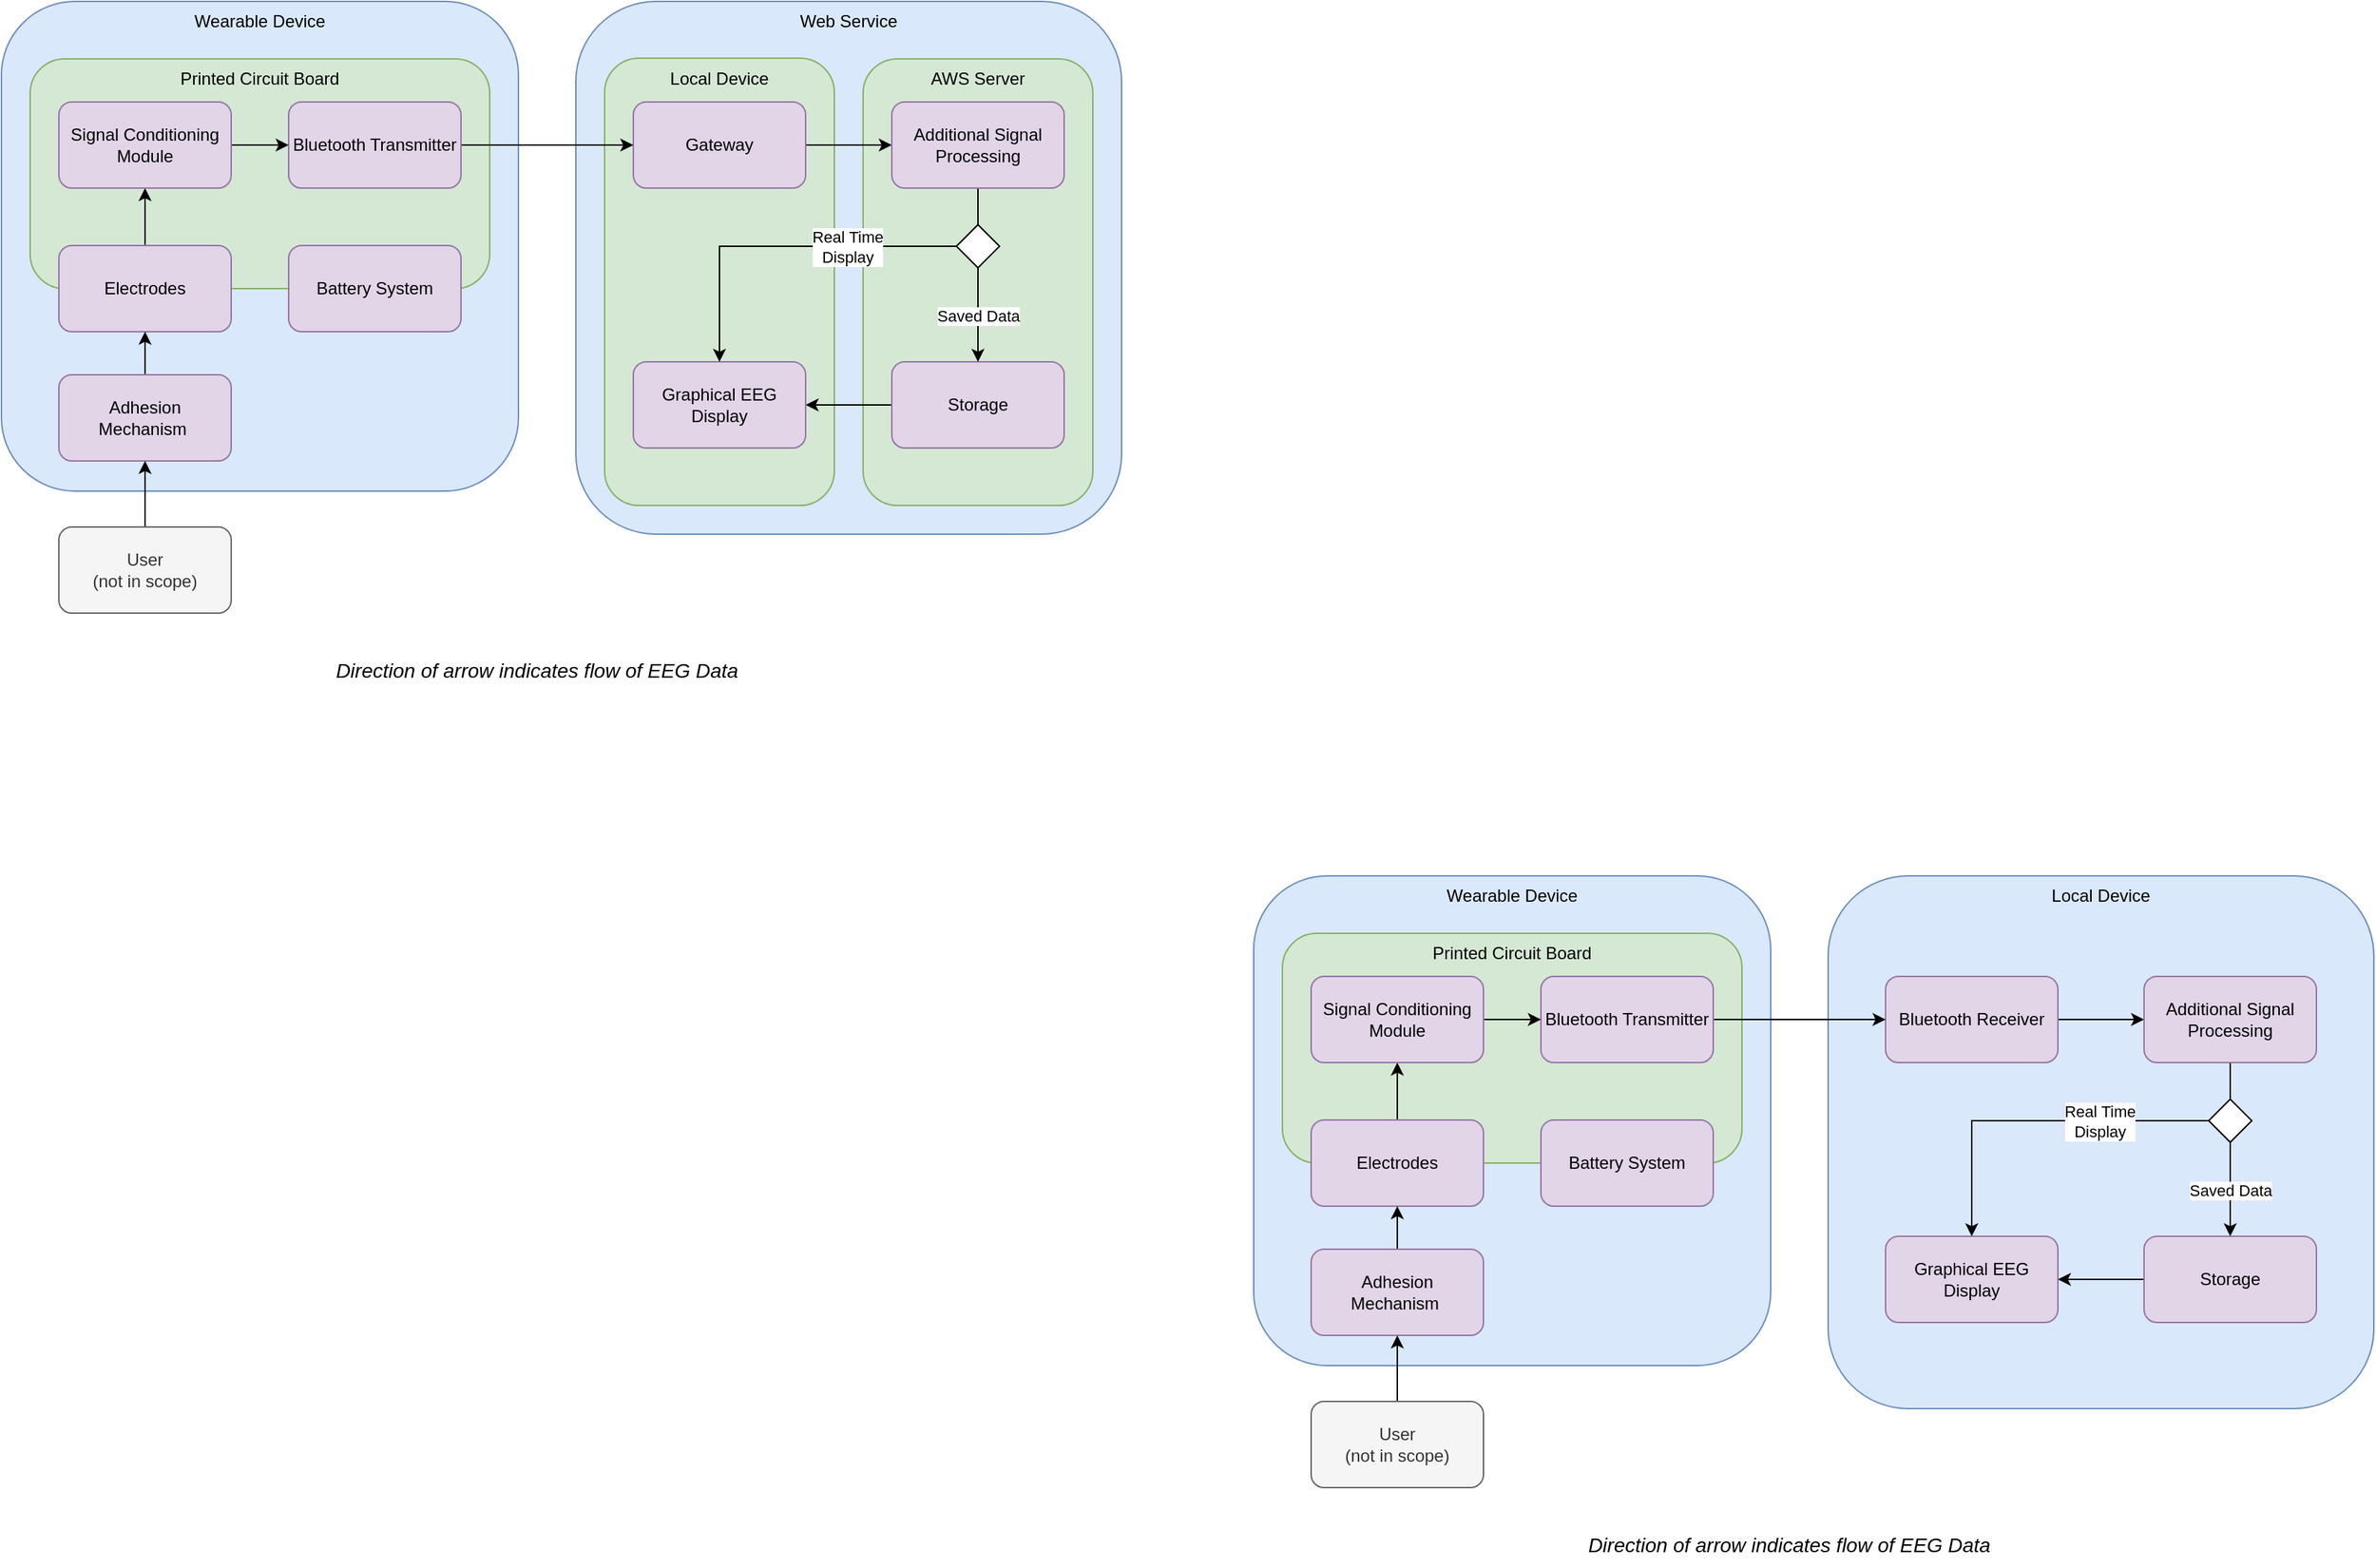 <mxfile version="23.1.2" type="github">
  <diagram name="Page-1" id="90a13364-a465-7bf4-72fc-28e22215d7a0">
    <mxGraphModel dx="1518" dy="666" grid="0" gridSize="10" guides="1" tooltips="1" connect="1" arrows="1" fold="1" page="1" pageScale="1.5" pageWidth="1169" pageHeight="826" background="none" math="0" shadow="0">
      <root>
        <mxCell id="0" style=";html=1;" />
        <mxCell id="1" style=";html=1;" parent="0" />
        <mxCell id="5r-JWKK5CV_Yb31bxAMr-4" value="Web Service" style="rounded=1;whiteSpace=wrap;html=1;verticalAlign=top;fillColor=#dae8fc;strokeColor=#6c8ebf;" parent="1" vertex="1">
          <mxGeometry x="413" y="10" width="380" height="371" as="geometry" />
        </mxCell>
        <mxCell id="s0mcBkMtOpM20F1sE7we-36" value="Local Device" style="rounded=1;whiteSpace=wrap;html=1;verticalAlign=top;fillColor=#d5e8d4;strokeColor=#82b366;" parent="1" vertex="1">
          <mxGeometry x="433" y="49.5" width="160" height="311.5" as="geometry" />
        </mxCell>
        <mxCell id="s0mcBkMtOpM20F1sE7we-3" value="AWS Server" style="rounded=1;whiteSpace=wrap;html=1;verticalAlign=top;fillColor=#d5e8d4;strokeColor=#82b366;" parent="1" vertex="1">
          <mxGeometry x="613" y="50" width="160" height="311" as="geometry" />
        </mxCell>
        <mxCell id="5r-JWKK5CV_Yb31bxAMr-5" value="Wearable Device" style="rounded=1;whiteSpace=wrap;html=1;verticalAlign=top;fillColor=#dae8fc;strokeColor=#6c8ebf;" parent="1" vertex="1">
          <mxGeometry x="13" y="10" width="360" height="341" as="geometry" />
        </mxCell>
        <mxCell id="s0mcBkMtOpM20F1sE7we-46" style="edgeStyle=orthogonalEdgeStyle;rounded=0;orthogonalLoop=1;jettySize=auto;html=1;exitX=1;exitY=0.5;exitDx=0;exitDy=0;" parent="1" source="5r-JWKK5CV_Yb31bxAMr-7" target="s0mcBkMtOpM20F1sE7we-7" edge="1">
          <mxGeometry relative="1" as="geometry" />
        </mxCell>
        <mxCell id="5r-JWKK5CV_Yb31bxAMr-7" value="Gateway" style="rounded=1;whiteSpace=wrap;html=1;fillColor=#e1d5e7;strokeColor=#9673a6;" parent="1" vertex="1">
          <mxGeometry x="453" y="80" width="120" height="60" as="geometry" />
        </mxCell>
        <mxCell id="5r-JWKK5CV_Yb31bxAMr-10" value="Printed Circuit Board" style="rounded=1;whiteSpace=wrap;html=1;verticalAlign=top;fillColor=#d5e8d4;strokeColor=#82b366;" parent="1" vertex="1">
          <mxGeometry x="33" y="50" width="320" height="160" as="geometry" />
        </mxCell>
        <mxCell id="1qzy-Yd8pGGh6T-r17fT-1" style="edgeStyle=orthogonalEdgeStyle;rounded=0;orthogonalLoop=1;jettySize=auto;html=1;exitX=1;exitY=0.5;exitDx=0;exitDy=0;entryX=0;entryY=0.5;entryDx=0;entryDy=0;" parent="1" source="5r-JWKK5CV_Yb31bxAMr-12" target="5r-JWKK5CV_Yb31bxAMr-7" edge="1">
          <mxGeometry relative="1" as="geometry" />
        </mxCell>
        <mxCell id="5r-JWKK5CV_Yb31bxAMr-12" value="Bluetooth Transmitter" style="rounded=1;whiteSpace=wrap;html=1;fillColor=#e1d5e7;strokeColor=#9673a6;" parent="1" vertex="1">
          <mxGeometry x="213" y="80" width="120" height="60" as="geometry" />
        </mxCell>
        <mxCell id="5r-JWKK5CV_Yb31bxAMr-14" style="edgeStyle=orthogonalEdgeStyle;rounded=0;orthogonalLoop=1;jettySize=auto;html=1;exitX=0.5;exitY=1;exitDx=0;exitDy=0;" parent="1" source="5r-JWKK5CV_Yb31bxAMr-4" target="5r-JWKK5CV_Yb31bxAMr-4" edge="1">
          <mxGeometry relative="1" as="geometry" />
        </mxCell>
        <mxCell id="5r-JWKK5CV_Yb31bxAMr-27" style="edgeStyle=orthogonalEdgeStyle;rounded=0;orthogonalLoop=1;jettySize=auto;html=1;exitX=0.5;exitY=0;exitDx=0;exitDy=0;entryX=0.5;entryY=1;entryDx=0;entryDy=0;" parent="1" source="5r-JWKK5CV_Yb31bxAMr-16" target="5r-JWKK5CV_Yb31bxAMr-21" edge="1">
          <mxGeometry relative="1" as="geometry" />
        </mxCell>
        <mxCell id="5r-JWKK5CV_Yb31bxAMr-16" value="Electrodes" style="rounded=1;whiteSpace=wrap;html=1;fillColor=#e1d5e7;strokeColor=#9673a6;" parent="1" vertex="1">
          <mxGeometry x="53" y="180" width="120" height="60" as="geometry" />
        </mxCell>
        <mxCell id="5r-JWKK5CV_Yb31bxAMr-26" style="edgeStyle=orthogonalEdgeStyle;rounded=0;orthogonalLoop=1;jettySize=auto;html=1;exitX=0.5;exitY=0;exitDx=0;exitDy=0;" parent="1" source="5r-JWKK5CV_Yb31bxAMr-19" target="5r-JWKK5CV_Yb31bxAMr-16" edge="1">
          <mxGeometry relative="1" as="geometry" />
        </mxCell>
        <mxCell id="5r-JWKK5CV_Yb31bxAMr-19" value="Adhesion Mechanism&amp;nbsp;" style="rounded=1;whiteSpace=wrap;html=1;fillColor=#e1d5e7;strokeColor=#9673a6;" parent="1" vertex="1">
          <mxGeometry x="53" y="270" width="120" height="60" as="geometry" />
        </mxCell>
        <mxCell id="5r-JWKK5CV_Yb31bxAMr-20" value="Battery System" style="rounded=1;whiteSpace=wrap;html=1;fillColor=#e1d5e7;strokeColor=#9673a6;" parent="1" vertex="1">
          <mxGeometry x="213" y="180" width="120" height="60" as="geometry" />
        </mxCell>
        <mxCell id="s0mcBkMtOpM20F1sE7we-5" style="edgeStyle=orthogonalEdgeStyle;rounded=0;orthogonalLoop=1;jettySize=auto;html=1;exitX=1;exitY=0.5;exitDx=0;exitDy=0;entryX=0;entryY=0.5;entryDx=0;entryDy=0;" parent="1" source="5r-JWKK5CV_Yb31bxAMr-21" target="5r-JWKK5CV_Yb31bxAMr-12" edge="1">
          <mxGeometry relative="1" as="geometry" />
        </mxCell>
        <mxCell id="5r-JWKK5CV_Yb31bxAMr-21" value="Signal Conditioning Module" style="rounded=1;whiteSpace=wrap;html=1;fillColor=#e1d5e7;strokeColor=#9673a6;" parent="1" vertex="1">
          <mxGeometry x="53" y="80" width="120" height="60" as="geometry" />
        </mxCell>
        <mxCell id="5r-JWKK5CV_Yb31bxAMr-22" value="&lt;i&gt;&lt;font style=&quot;font-size: 14px;&quot;&gt;Direction of arrow indicates flow of EEG Data&lt;/font&gt;&lt;/i&gt;" style="text;html=1;strokeColor=none;fillColor=none;align=center;verticalAlign=middle;whiteSpace=wrap;rounded=0;" parent="1" vertex="1">
          <mxGeometry x="233" y="461" width="306" height="30" as="geometry" />
        </mxCell>
        <mxCell id="s0mcBkMtOpM20F1sE7we-47" style="edgeStyle=orthogonalEdgeStyle;rounded=0;orthogonalLoop=1;jettySize=auto;html=1;exitX=0.5;exitY=1;exitDx=0;exitDy=0;entryX=0.5;entryY=0;entryDx=0;entryDy=0;endArrow=none;endFill=0;" parent="1" source="s0mcBkMtOpM20F1sE7we-7" target="s0mcBkMtOpM20F1sE7we-40" edge="1">
          <mxGeometry relative="1" as="geometry" />
        </mxCell>
        <mxCell id="s0mcBkMtOpM20F1sE7we-7" value="Additional Signal Processing" style="rounded=1;whiteSpace=wrap;html=1;fillColor=#e1d5e7;strokeColor=#9673a6;" parent="1" vertex="1">
          <mxGeometry x="633" y="80" width="120" height="60" as="geometry" />
        </mxCell>
        <mxCell id="s0mcBkMtOpM20F1sE7we-35" style="edgeStyle=orthogonalEdgeStyle;rounded=0;orthogonalLoop=1;jettySize=auto;html=1;exitX=0.5;exitY=0;exitDx=0;exitDy=0;entryX=0.5;entryY=1;entryDx=0;entryDy=0;" parent="1" source="s0mcBkMtOpM20F1sE7we-11" target="5r-JWKK5CV_Yb31bxAMr-19" edge="1">
          <mxGeometry relative="1" as="geometry" />
        </mxCell>
        <mxCell id="s0mcBkMtOpM20F1sE7we-11" value="User &lt;br&gt;(not in scope)" style="rounded=1;whiteSpace=wrap;html=1;fillColor=#f5f5f5;fontColor=#333333;strokeColor=#666666;" parent="1" vertex="1">
          <mxGeometry x="53" y="376" width="120" height="60" as="geometry" />
        </mxCell>
        <mxCell id="s0mcBkMtOpM20F1sE7we-53" style="edgeStyle=orthogonalEdgeStyle;rounded=0;orthogonalLoop=1;jettySize=auto;html=1;exitX=0;exitY=0.5;exitDx=0;exitDy=0;entryX=1;entryY=0.5;entryDx=0;entryDy=0;" parent="1" source="s0mcBkMtOpM20F1sE7we-18" target="s0mcBkMtOpM20F1sE7we-20" edge="1">
          <mxGeometry relative="1" as="geometry" />
        </mxCell>
        <mxCell id="s0mcBkMtOpM20F1sE7we-18" value="Storage" style="rounded=1;whiteSpace=wrap;html=1;fillColor=#e1d5e7;strokeColor=#9673a6;" parent="1" vertex="1">
          <mxGeometry x="633" y="261" width="120" height="60" as="geometry" />
        </mxCell>
        <mxCell id="s0mcBkMtOpM20F1sE7we-20" value="Graphical EEG Display" style="rounded=1;whiteSpace=wrap;html=1;fillColor=#e1d5e7;strokeColor=#9673a6;" parent="1" vertex="1">
          <mxGeometry x="453" y="261" width="120" height="60" as="geometry" />
        </mxCell>
        <mxCell id="s0mcBkMtOpM20F1sE7we-44" value="Saved Data" style="edgeStyle=orthogonalEdgeStyle;rounded=0;orthogonalLoop=1;jettySize=auto;html=1;exitX=0.5;exitY=1;exitDx=0;exitDy=0;entryX=0.5;entryY=0;entryDx=0;entryDy=0;" parent="1" source="s0mcBkMtOpM20F1sE7we-40" target="s0mcBkMtOpM20F1sE7we-18" edge="1">
          <mxGeometry relative="1" as="geometry" />
        </mxCell>
        <mxCell id="s0mcBkMtOpM20F1sE7we-51" value="Real Time &lt;br&gt;Display" style="edgeStyle=orthogonalEdgeStyle;rounded=0;orthogonalLoop=1;jettySize=auto;html=1;exitX=0;exitY=0.5;exitDx=0;exitDy=0;entryX=0.5;entryY=0;entryDx=0;entryDy=0;" parent="1" source="s0mcBkMtOpM20F1sE7we-40" target="s0mcBkMtOpM20F1sE7we-20" edge="1">
          <mxGeometry x="-0.381" relative="1" as="geometry">
            <mxPoint as="offset" />
          </mxGeometry>
        </mxCell>
        <mxCell id="s0mcBkMtOpM20F1sE7we-40" value="" style="rhombus;whiteSpace=wrap;html=1;" parent="1" vertex="1">
          <mxGeometry x="678" y="165.5" width="30" height="30" as="geometry" />
        </mxCell>
        <mxCell id="bNOHV5SXWGn2sbGQjqZK-1" value="Local Device" style="rounded=1;whiteSpace=wrap;html=1;verticalAlign=top;fillColor=#dae8fc;strokeColor=#6c8ebf;" vertex="1" parent="1">
          <mxGeometry x="1285" y="619" width="380" height="371" as="geometry" />
        </mxCell>
        <mxCell id="bNOHV5SXWGn2sbGQjqZK-4" value="Wearable Device" style="rounded=1;whiteSpace=wrap;html=1;verticalAlign=top;fillColor=#dae8fc;strokeColor=#6c8ebf;" vertex="1" parent="1">
          <mxGeometry x="885" y="619" width="360" height="341" as="geometry" />
        </mxCell>
        <mxCell id="bNOHV5SXWGn2sbGQjqZK-5" style="edgeStyle=orthogonalEdgeStyle;rounded=0;orthogonalLoop=1;jettySize=auto;html=1;exitX=1;exitY=0.5;exitDx=0;exitDy=0;" edge="1" parent="1" source="bNOHV5SXWGn2sbGQjqZK-6" target="bNOHV5SXWGn2sbGQjqZK-20">
          <mxGeometry relative="1" as="geometry" />
        </mxCell>
        <mxCell id="bNOHV5SXWGn2sbGQjqZK-6" value="Bluetooth Receiver" style="rounded=1;whiteSpace=wrap;html=1;fillColor=#e1d5e7;strokeColor=#9673a6;" vertex="1" parent="1">
          <mxGeometry x="1325" y="689" width="120" height="60" as="geometry" />
        </mxCell>
        <mxCell id="bNOHV5SXWGn2sbGQjqZK-7" value="Printed Circuit Board" style="rounded=1;whiteSpace=wrap;html=1;verticalAlign=top;fillColor=#d5e8d4;strokeColor=#82b366;" vertex="1" parent="1">
          <mxGeometry x="905" y="659" width="320" height="160" as="geometry" />
        </mxCell>
        <mxCell id="bNOHV5SXWGn2sbGQjqZK-8" style="edgeStyle=orthogonalEdgeStyle;rounded=0;orthogonalLoop=1;jettySize=auto;html=1;exitX=1;exitY=0.5;exitDx=0;exitDy=0;entryX=0;entryY=0.5;entryDx=0;entryDy=0;" edge="1" parent="1" source="bNOHV5SXWGn2sbGQjqZK-9" target="bNOHV5SXWGn2sbGQjqZK-6">
          <mxGeometry relative="1" as="geometry" />
        </mxCell>
        <mxCell id="bNOHV5SXWGn2sbGQjqZK-9" value="Bluetooth Transmitter" style="rounded=1;whiteSpace=wrap;html=1;fillColor=#e1d5e7;strokeColor=#9673a6;" vertex="1" parent="1">
          <mxGeometry x="1085" y="689" width="120" height="60" as="geometry" />
        </mxCell>
        <mxCell id="bNOHV5SXWGn2sbGQjqZK-10" style="edgeStyle=orthogonalEdgeStyle;rounded=0;orthogonalLoop=1;jettySize=auto;html=1;exitX=0.5;exitY=1;exitDx=0;exitDy=0;" edge="1" parent="1" source="bNOHV5SXWGn2sbGQjqZK-1" target="bNOHV5SXWGn2sbGQjqZK-1">
          <mxGeometry relative="1" as="geometry" />
        </mxCell>
        <mxCell id="bNOHV5SXWGn2sbGQjqZK-11" style="edgeStyle=orthogonalEdgeStyle;rounded=0;orthogonalLoop=1;jettySize=auto;html=1;exitX=0.5;exitY=0;exitDx=0;exitDy=0;entryX=0.5;entryY=1;entryDx=0;entryDy=0;" edge="1" parent="1" source="bNOHV5SXWGn2sbGQjqZK-12" target="bNOHV5SXWGn2sbGQjqZK-17">
          <mxGeometry relative="1" as="geometry" />
        </mxCell>
        <mxCell id="bNOHV5SXWGn2sbGQjqZK-12" value="Electrodes" style="rounded=1;whiteSpace=wrap;html=1;fillColor=#e1d5e7;strokeColor=#9673a6;" vertex="1" parent="1">
          <mxGeometry x="925" y="789" width="120" height="60" as="geometry" />
        </mxCell>
        <mxCell id="bNOHV5SXWGn2sbGQjqZK-13" style="edgeStyle=orthogonalEdgeStyle;rounded=0;orthogonalLoop=1;jettySize=auto;html=1;exitX=0.5;exitY=0;exitDx=0;exitDy=0;" edge="1" parent="1" source="bNOHV5SXWGn2sbGQjqZK-14" target="bNOHV5SXWGn2sbGQjqZK-12">
          <mxGeometry relative="1" as="geometry" />
        </mxCell>
        <mxCell id="bNOHV5SXWGn2sbGQjqZK-14" value="Adhesion Mechanism&amp;nbsp;" style="rounded=1;whiteSpace=wrap;html=1;fillColor=#e1d5e7;strokeColor=#9673a6;" vertex="1" parent="1">
          <mxGeometry x="925" y="879" width="120" height="60" as="geometry" />
        </mxCell>
        <mxCell id="bNOHV5SXWGn2sbGQjqZK-15" value="Battery System" style="rounded=1;whiteSpace=wrap;html=1;fillColor=#e1d5e7;strokeColor=#9673a6;" vertex="1" parent="1">
          <mxGeometry x="1085" y="789" width="120" height="60" as="geometry" />
        </mxCell>
        <mxCell id="bNOHV5SXWGn2sbGQjqZK-16" style="edgeStyle=orthogonalEdgeStyle;rounded=0;orthogonalLoop=1;jettySize=auto;html=1;exitX=1;exitY=0.5;exitDx=0;exitDy=0;entryX=0;entryY=0.5;entryDx=0;entryDy=0;" edge="1" parent="1" source="bNOHV5SXWGn2sbGQjqZK-17" target="bNOHV5SXWGn2sbGQjqZK-9">
          <mxGeometry relative="1" as="geometry" />
        </mxCell>
        <mxCell id="bNOHV5SXWGn2sbGQjqZK-17" value="Signal Conditioning Module" style="rounded=1;whiteSpace=wrap;html=1;fillColor=#e1d5e7;strokeColor=#9673a6;" vertex="1" parent="1">
          <mxGeometry x="925" y="689" width="120" height="60" as="geometry" />
        </mxCell>
        <mxCell id="bNOHV5SXWGn2sbGQjqZK-18" value="&lt;i&gt;&lt;font style=&quot;font-size: 14px;&quot;&gt;Direction of arrow indicates flow of EEG Data&lt;/font&gt;&lt;/i&gt;" style="text;html=1;strokeColor=none;fillColor=none;align=center;verticalAlign=middle;whiteSpace=wrap;rounded=0;" vertex="1" parent="1">
          <mxGeometry x="1105" y="1070" width="306" height="30" as="geometry" />
        </mxCell>
        <mxCell id="bNOHV5SXWGn2sbGQjqZK-19" style="edgeStyle=orthogonalEdgeStyle;rounded=0;orthogonalLoop=1;jettySize=auto;html=1;exitX=0.5;exitY=1;exitDx=0;exitDy=0;entryX=0.5;entryY=0;entryDx=0;entryDy=0;endArrow=none;endFill=0;" edge="1" parent="1" source="bNOHV5SXWGn2sbGQjqZK-20" target="bNOHV5SXWGn2sbGQjqZK-28">
          <mxGeometry relative="1" as="geometry" />
        </mxCell>
        <mxCell id="bNOHV5SXWGn2sbGQjqZK-20" value="Additional Signal Processing" style="rounded=1;whiteSpace=wrap;html=1;fillColor=#e1d5e7;strokeColor=#9673a6;" vertex="1" parent="1">
          <mxGeometry x="1505" y="689" width="120" height="60" as="geometry" />
        </mxCell>
        <mxCell id="bNOHV5SXWGn2sbGQjqZK-21" style="edgeStyle=orthogonalEdgeStyle;rounded=0;orthogonalLoop=1;jettySize=auto;html=1;exitX=0.5;exitY=0;exitDx=0;exitDy=0;entryX=0.5;entryY=1;entryDx=0;entryDy=0;" edge="1" parent="1" source="bNOHV5SXWGn2sbGQjqZK-22" target="bNOHV5SXWGn2sbGQjqZK-14">
          <mxGeometry relative="1" as="geometry" />
        </mxCell>
        <mxCell id="bNOHV5SXWGn2sbGQjqZK-22" value="User &lt;br&gt;(not in scope)" style="rounded=1;whiteSpace=wrap;html=1;fillColor=#f5f5f5;fontColor=#333333;strokeColor=#666666;" vertex="1" parent="1">
          <mxGeometry x="925" y="985" width="120" height="60" as="geometry" />
        </mxCell>
        <mxCell id="bNOHV5SXWGn2sbGQjqZK-23" style="edgeStyle=orthogonalEdgeStyle;rounded=0;orthogonalLoop=1;jettySize=auto;html=1;exitX=0;exitY=0.5;exitDx=0;exitDy=0;entryX=1;entryY=0.5;entryDx=0;entryDy=0;" edge="1" parent="1" source="bNOHV5SXWGn2sbGQjqZK-24" target="bNOHV5SXWGn2sbGQjqZK-25">
          <mxGeometry relative="1" as="geometry" />
        </mxCell>
        <mxCell id="bNOHV5SXWGn2sbGQjqZK-24" value="Storage" style="rounded=1;whiteSpace=wrap;html=1;fillColor=#e1d5e7;strokeColor=#9673a6;" vertex="1" parent="1">
          <mxGeometry x="1505" y="870" width="120" height="60" as="geometry" />
        </mxCell>
        <mxCell id="bNOHV5SXWGn2sbGQjqZK-25" value="Graphical EEG Display" style="rounded=1;whiteSpace=wrap;html=1;fillColor=#e1d5e7;strokeColor=#9673a6;" vertex="1" parent="1">
          <mxGeometry x="1325" y="870" width="120" height="60" as="geometry" />
        </mxCell>
        <mxCell id="bNOHV5SXWGn2sbGQjqZK-26" value="Saved Data" style="edgeStyle=orthogonalEdgeStyle;rounded=0;orthogonalLoop=1;jettySize=auto;html=1;exitX=0.5;exitY=1;exitDx=0;exitDy=0;entryX=0.5;entryY=0;entryDx=0;entryDy=0;" edge="1" parent="1" source="bNOHV5SXWGn2sbGQjqZK-28" target="bNOHV5SXWGn2sbGQjqZK-24">
          <mxGeometry relative="1" as="geometry" />
        </mxCell>
        <mxCell id="bNOHV5SXWGn2sbGQjqZK-27" value="Real Time &lt;br&gt;Display" style="edgeStyle=orthogonalEdgeStyle;rounded=0;orthogonalLoop=1;jettySize=auto;html=1;exitX=0;exitY=0.5;exitDx=0;exitDy=0;entryX=0.5;entryY=0;entryDx=0;entryDy=0;" edge="1" parent="1" source="bNOHV5SXWGn2sbGQjqZK-28" target="bNOHV5SXWGn2sbGQjqZK-25">
          <mxGeometry x="-0.381" relative="1" as="geometry">
            <mxPoint as="offset" />
          </mxGeometry>
        </mxCell>
        <mxCell id="bNOHV5SXWGn2sbGQjqZK-28" value="" style="rhombus;whiteSpace=wrap;html=1;" vertex="1" parent="1">
          <mxGeometry x="1550" y="774.5" width="30" height="30" as="geometry" />
        </mxCell>
      </root>
    </mxGraphModel>
  </diagram>
</mxfile>
